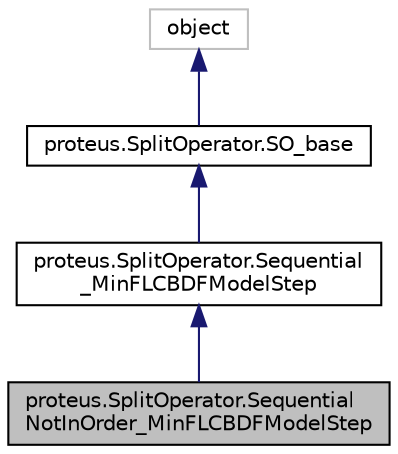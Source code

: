 digraph "proteus.SplitOperator.SequentialNotInOrder_MinFLCBDFModelStep"
{
 // LATEX_PDF_SIZE
  edge [fontname="Helvetica",fontsize="10",labelfontname="Helvetica",labelfontsize="10"];
  node [fontname="Helvetica",fontsize="10",shape=record];
  Node1 [label="proteus.SplitOperator.Sequential\lNotInOrder_MinFLCBDFModelStep",height=0.2,width=0.4,color="black", fillcolor="grey75", style="filled", fontcolor="black",tooltip=" "];
  Node2 -> Node1 [dir="back",color="midnightblue",fontsize="10",style="solid",fontname="Helvetica"];
  Node2 [label="proteus.SplitOperator.Sequential\l_MinFLCBDFModelStep",height=0.2,width=0.4,color="black", fillcolor="white", style="filled",URL="$df/dd1/classproteus_1_1SplitOperator_1_1Sequential__MinFLCBDFModelStep.html",tooltip=" "];
  Node3 -> Node2 [dir="back",color="midnightblue",fontsize="10",style="solid",fontname="Helvetica"];
  Node3 [label="proteus.SplitOperator.SO_base",height=0.2,width=0.4,color="black", fillcolor="white", style="filled",URL="$db/de6/classproteus_1_1SplitOperator_1_1SO__base.html",tooltip=" "];
  Node4 -> Node3 [dir="back",color="midnightblue",fontsize="10",style="solid",fontname="Helvetica"];
  Node4 [label="object",height=0.2,width=0.4,color="grey75", fillcolor="white", style="filled",tooltip=" "];
}
